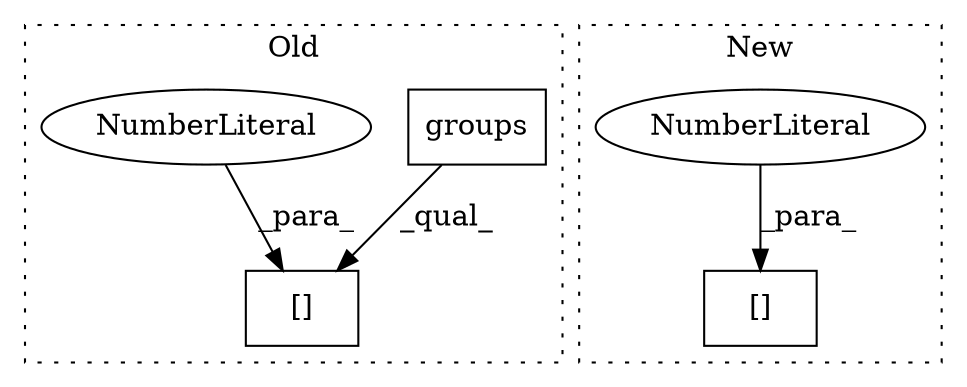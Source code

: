 digraph G {
subgraph cluster0 {
1 [label="groups" a="32" s="1828" l="8" shape="box"];
3 [label="[]" a="2" s="1748,1838" l="89,1" shape="box"];
4 [label="NumberLiteral" a="34" s="1837" l="1" shape="ellipse"];
label = "Old";
style="dotted";
}
subgraph cluster1 {
2 [label="[]" a="2" s="1887,1903" l="15,1" shape="box"];
5 [label="NumberLiteral" a="34" s="1902" l="1" shape="ellipse"];
label = "New";
style="dotted";
}
1 -> 3 [label="_qual_"];
4 -> 3 [label="_para_"];
5 -> 2 [label="_para_"];
}